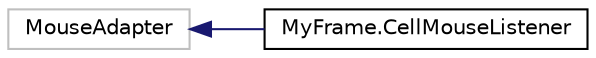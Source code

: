 digraph "Graficzna hierarchia klas"
{
 // LATEX_PDF_SIZE
  edge [fontname="Helvetica",fontsize="10",labelfontname="Helvetica",labelfontsize="10"];
  node [fontname="Helvetica",fontsize="10",shape=record];
  rankdir="LR";
  Node7 [label="MouseAdapter",height=0.2,width=0.4,color="grey75", fillcolor="white", style="filled",tooltip=" "];
  Node7 -> Node0 [dir="back",color="midnightblue",fontsize="10",style="solid",fontname="Helvetica"];
  Node0 [label="MyFrame.CellMouseListener",height=0.2,width=0.4,color="black", fillcolor="white", style="filled",URL="$classMyFrame_1_1CellMouseListener.html",tooltip="Prywatna klasa obsługująca kliknięcia myszy na panelach."];
}
